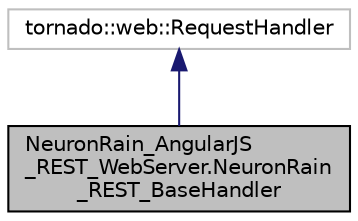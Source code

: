 digraph "NeuronRain_AngularJS_REST_WebServer.NeuronRain_REST_BaseHandler"
{
 // LATEX_PDF_SIZE
  edge [fontname="Helvetica",fontsize="10",labelfontname="Helvetica",labelfontsize="10"];
  node [fontname="Helvetica",fontsize="10",shape=record];
  Node1 [label="NeuronRain_AngularJS\l_REST_WebServer.NeuronRain\l_REST_BaseHandler",height=0.2,width=0.4,color="black", fillcolor="grey75", style="filled", fontcolor="black",tooltip=" "];
  Node2 -> Node1 [dir="back",color="midnightblue",fontsize="10",style="solid"];
  Node2 [label="tornado::web::RequestHandler",height=0.2,width=0.4,color="grey75", fillcolor="white", style="filled",tooltip=" "];
}
